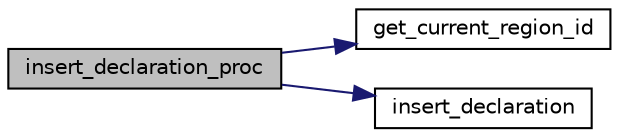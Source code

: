 digraph "insert_declaration_proc"
{
 // LATEX_PDF_SIZE
  edge [fontname="Helvetica",fontsize="10",labelfontname="Helvetica",labelfontsize="10"];
  node [fontname="Helvetica",fontsize="10",shape=record];
  rankdir="LR";
  Node1 [label="insert_declaration_proc",height=0.2,width=0.4,color="black", fillcolor="grey75", style="filled", fontcolor="black",tooltip="Inserts a procedure declaration into the table."];
  Node1 -> Node2 [color="midnightblue",fontsize="10",style="solid",fontname="Helvetica"];
  Node2 [label="get_current_region_id",height=0.2,width=0.4,color="black", fillcolor="white", style="filled",URL="$d8/d88/region__table_8c.html#a49272dbdea0b5157804dc85964e15469",tooltip="Gets the ID of the current region."];
  Node1 -> Node3 [color="midnightblue",fontsize="10",style="solid",fontname="Helvetica"];
  Node3 [label="insert_declaration",height=0.2,width=0.4,color="black", fillcolor="white", style="filled",URL="$dd/d3e/declaration__table_8c.html#a43c491a0b81e9249ceccebe651dc9a87",tooltip="Inserts a declaration into the table."];
}
